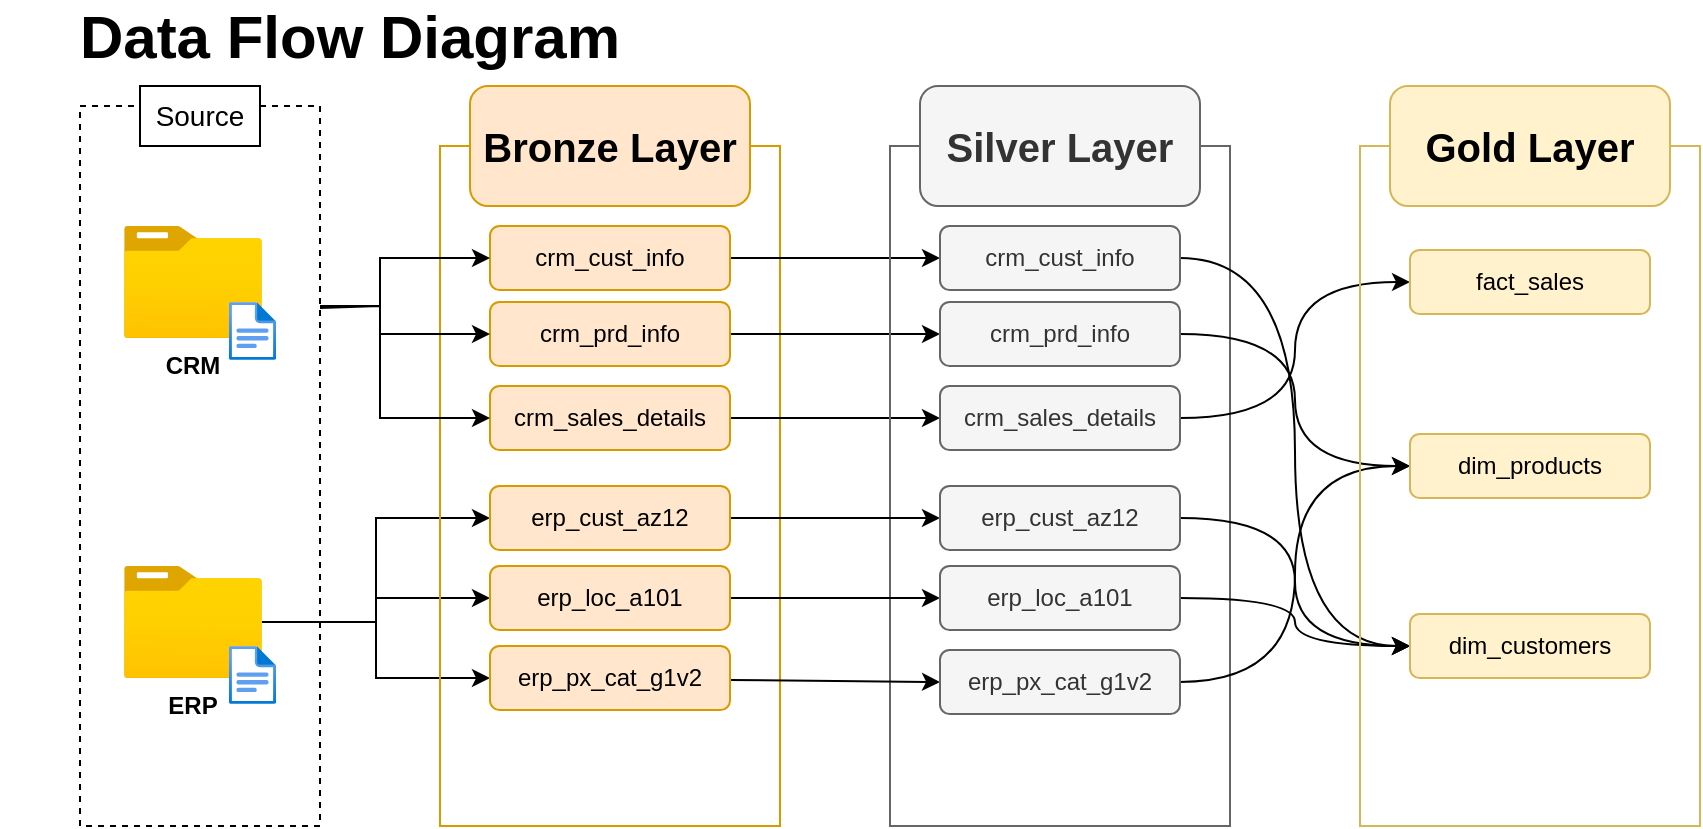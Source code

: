 <mxfile version="26.1.1">
  <diagram name="Page-1" id="_LiOAZHDDVOFVRROIFKj">
    <mxGraphModel dx="1714" dy="508" grid="1" gridSize="10" guides="1" tooltips="1" connect="1" arrows="1" fold="1" page="1" pageScale="1" pageWidth="850" pageHeight="1100" math="0" shadow="0">
      <root>
        <mxCell id="0" />
        <mxCell id="1" parent="0" />
        <mxCell id="Gb-ld5gpIillyneM-aC0-1" value="&lt;b&gt;&lt;font style=&quot;font-size: 30px;&quot;&gt;Data Flow Diagram&lt;/font&gt;&lt;/b&gt;" style="text;html=1;align=center;verticalAlign=middle;whiteSpace=wrap;rounded=0;" parent="1" vertex="1">
          <mxGeometry x="-190" y="10" width="350" height="30" as="geometry" />
        </mxCell>
        <mxCell id="Gb-ld5gpIillyneM-aC0-2" value="" style="rounded=0;whiteSpace=wrap;html=1;dashed=1;" parent="1" vertex="1">
          <mxGeometry x="-150" y="60" width="120" height="360" as="geometry" />
        </mxCell>
        <mxCell id="Gb-ld5gpIillyneM-aC0-3" value="&lt;font style=&quot;font-size: 14px;&quot;&gt;Source&lt;/font&gt;" style="rounded=0;whiteSpace=wrap;html=1;" parent="1" vertex="1">
          <mxGeometry x="-120" y="50" width="60" height="30" as="geometry" />
        </mxCell>
        <mxCell id="Gb-ld5gpIillyneM-aC0-4" value="&lt;b&gt;CRM&lt;/b&gt;" style="image;aspect=fixed;html=1;points=[];align=center;fontSize=12;image=img/lib/azure2/general/Folder_Blank.svg;" parent="1" vertex="1">
          <mxGeometry x="-128.02" y="120" width="69" height="56.0" as="geometry" />
        </mxCell>
        <mxCell id="Gb-ld5gpIillyneM-aC0-5" value="" style="image;aspect=fixed;html=1;points=[];align=center;fontSize=12;image=img/lib/azure2/general/File.svg;" parent="1" vertex="1">
          <mxGeometry x="-75.52" y="158" width="23.54" height="29" as="geometry" />
        </mxCell>
        <mxCell id="Gb-ld5gpIillyneM-aC0-25" style="edgeStyle=orthogonalEdgeStyle;rounded=0;orthogonalLoop=1;jettySize=auto;html=1;entryX=0;entryY=0.5;entryDx=0;entryDy=0;" parent="1" source="Gb-ld5gpIillyneM-aC0-6" target="Gb-ld5gpIillyneM-aC0-17" edge="1">
          <mxGeometry relative="1" as="geometry" />
        </mxCell>
        <mxCell id="Gb-ld5gpIillyneM-aC0-26" style="edgeStyle=orthogonalEdgeStyle;rounded=0;orthogonalLoop=1;jettySize=auto;html=1;entryX=0;entryY=0.5;entryDx=0;entryDy=0;" parent="1" source="Gb-ld5gpIillyneM-aC0-6" target="Gb-ld5gpIillyneM-aC0-18" edge="1">
          <mxGeometry relative="1" as="geometry" />
        </mxCell>
        <mxCell id="Gb-ld5gpIillyneM-aC0-27" style="edgeStyle=orthogonalEdgeStyle;rounded=0;orthogonalLoop=1;jettySize=auto;html=1;entryX=0;entryY=0.5;entryDx=0;entryDy=0;" parent="1" source="Gb-ld5gpIillyneM-aC0-6" target="Gb-ld5gpIillyneM-aC0-19" edge="1">
          <mxGeometry relative="1" as="geometry" />
        </mxCell>
        <mxCell id="Gb-ld5gpIillyneM-aC0-6" value="&lt;b&gt;ERP&lt;/b&gt;" style="image;aspect=fixed;html=1;points=[];align=center;fontSize=12;image=img/lib/azure2/general/Folder_Blank.svg;" parent="1" vertex="1">
          <mxGeometry x="-128.02" y="290" width="69" height="56.0" as="geometry" />
        </mxCell>
        <mxCell id="Gb-ld5gpIillyneM-aC0-7" value="" style="image;aspect=fixed;html=1;points=[];align=center;fontSize=12;image=img/lib/azure2/general/File.svg;" parent="1" vertex="1">
          <mxGeometry x="-75.52" y="330" width="23.54" height="29" as="geometry" />
        </mxCell>
        <mxCell id="Gb-ld5gpIillyneM-aC0-10" value="" style="rounded=0;whiteSpace=wrap;html=1;fillColor=none;strokeColor=#d79b00;" parent="1" vertex="1">
          <mxGeometry x="30" y="80" width="170" height="340" as="geometry" />
        </mxCell>
        <mxCell id="Gb-ld5gpIillyneM-aC0-11" value="&lt;font style=&quot;font-size: 20px;&quot;&gt;&lt;b&gt;Bronze Layer&lt;/b&gt;&lt;/font&gt;" style="rounded=1;whiteSpace=wrap;html=1;fillColor=#ffe6cc;strokeColor=#d79b00;" parent="1" vertex="1">
          <mxGeometry x="45" y="50" width="140" height="60" as="geometry" />
        </mxCell>
        <mxCell id="-ykFJfyqf7UO3BNjgveH-7" style="edgeStyle=orthogonalEdgeStyle;rounded=0;orthogonalLoop=1;jettySize=auto;html=1;entryX=0;entryY=0.5;entryDx=0;entryDy=0;" parent="1" source="Gb-ld5gpIillyneM-aC0-12" target="-ykFJfyqf7UO3BNjgveH-1" edge="1">
          <mxGeometry relative="1" as="geometry" />
        </mxCell>
        <mxCell id="Gb-ld5gpIillyneM-aC0-12" value="crm_cust_info" style="rounded=1;whiteSpace=wrap;html=1;fillColor=#ffe6cc;strokeColor=#d79b00;" parent="1" vertex="1">
          <mxGeometry x="55" y="120" width="120" height="32" as="geometry" />
        </mxCell>
        <mxCell id="-ykFJfyqf7UO3BNjgveH-8" style="edgeStyle=orthogonalEdgeStyle;rounded=0;orthogonalLoop=1;jettySize=auto;html=1;entryX=0;entryY=0.5;entryDx=0;entryDy=0;" parent="1" source="Gb-ld5gpIillyneM-aC0-13" target="-ykFJfyqf7UO3BNjgveH-2" edge="1">
          <mxGeometry relative="1" as="geometry" />
        </mxCell>
        <mxCell id="Gb-ld5gpIillyneM-aC0-13" value="crm_prd_info" style="rounded=1;whiteSpace=wrap;html=1;fillColor=#ffe6cc;strokeColor=#d79b00;" parent="1" vertex="1">
          <mxGeometry x="55" y="158" width="120" height="32" as="geometry" />
        </mxCell>
        <mxCell id="-ykFJfyqf7UO3BNjgveH-9" style="edgeStyle=orthogonalEdgeStyle;rounded=0;orthogonalLoop=1;jettySize=auto;html=1;" parent="1" source="Gb-ld5gpIillyneM-aC0-14" target="-ykFJfyqf7UO3BNjgveH-3" edge="1">
          <mxGeometry relative="1" as="geometry" />
        </mxCell>
        <mxCell id="Gb-ld5gpIillyneM-aC0-14" value="crm_sales_details" style="rounded=1;whiteSpace=wrap;html=1;fillColor=#ffe6cc;strokeColor=#d79b00;" parent="1" vertex="1">
          <mxGeometry x="55" y="200" width="120" height="32" as="geometry" />
        </mxCell>
        <mxCell id="Gb-ld5gpIillyneM-aC0-15" value="" style="rounded=0;whiteSpace=wrap;html=1;fillColor=none;strokeColor=#666666;fontColor=#333333;" parent="1" vertex="1">
          <mxGeometry x="255" y="80" width="170" height="340" as="geometry" />
        </mxCell>
        <mxCell id="Gb-ld5gpIillyneM-aC0-16" value="&lt;font style=&quot;font-size: 20px;&quot;&gt;&lt;b&gt;Silver Layer&lt;/b&gt;&lt;/font&gt;" style="rounded=1;whiteSpace=wrap;html=1;fillColor=#f5f5f5;strokeColor=#666666;fontColor=#333333;" parent="1" vertex="1">
          <mxGeometry x="270" y="50" width="140" height="60" as="geometry" />
        </mxCell>
        <mxCell id="-ykFJfyqf7UO3BNjgveH-10" style="edgeStyle=orthogonalEdgeStyle;rounded=0;orthogonalLoop=1;jettySize=auto;html=1;entryX=0;entryY=0.5;entryDx=0;entryDy=0;" parent="1" source="Gb-ld5gpIillyneM-aC0-17" target="-ykFJfyqf7UO3BNjgveH-4" edge="1">
          <mxGeometry relative="1" as="geometry" />
        </mxCell>
        <mxCell id="Gb-ld5gpIillyneM-aC0-17" value="erp_cust_az12" style="rounded=1;whiteSpace=wrap;html=1;fillColor=#ffe6cc;strokeColor=#d79b00;" parent="1" vertex="1">
          <mxGeometry x="55" y="250" width="120" height="32" as="geometry" />
        </mxCell>
        <mxCell id="-ykFJfyqf7UO3BNjgveH-11" style="edgeStyle=orthogonalEdgeStyle;rounded=0;orthogonalLoop=1;jettySize=auto;html=1;entryX=0;entryY=0.5;entryDx=0;entryDy=0;" parent="1" source="Gb-ld5gpIillyneM-aC0-18" target="-ykFJfyqf7UO3BNjgveH-5" edge="1">
          <mxGeometry relative="1" as="geometry" />
        </mxCell>
        <mxCell id="Gb-ld5gpIillyneM-aC0-18" value="erp_loc_a101" style="rounded=1;whiteSpace=wrap;html=1;fillColor=#ffe6cc;strokeColor=#d79b00;" parent="1" vertex="1">
          <mxGeometry x="55" y="290" width="120" height="32" as="geometry" />
        </mxCell>
        <mxCell id="-ykFJfyqf7UO3BNjgveH-12" style="edgeStyle=orthogonalEdgeStyle;rounded=0;orthogonalLoop=1;jettySize=auto;html=1;" parent="1" target="-ykFJfyqf7UO3BNjgveH-6" edge="1">
          <mxGeometry relative="1" as="geometry">
            <mxPoint x="175" y="347" as="sourcePoint" />
          </mxGeometry>
        </mxCell>
        <mxCell id="Gb-ld5gpIillyneM-aC0-19" value="erp_px_cat_g1v2" style="rounded=1;whiteSpace=wrap;html=1;fillColor=#ffe6cc;strokeColor=#d79b00;" parent="1" vertex="1">
          <mxGeometry x="55" y="330" width="120" height="32" as="geometry" />
        </mxCell>
        <mxCell id="Gb-ld5gpIillyneM-aC0-20" value="" style="endArrow=classic;html=1;rounded=0;entryX=0;entryY=0.5;entryDx=0;entryDy=0;" parent="1" target="Gb-ld5gpIillyneM-aC0-12" edge="1">
          <mxGeometry width="50" height="50" relative="1" as="geometry">
            <mxPoint x="-30" y="160" as="sourcePoint" />
            <mxPoint x="20" y="108" as="targetPoint" />
            <Array as="points">
              <mxPoint y="160" />
              <mxPoint y="136" />
            </Array>
          </mxGeometry>
        </mxCell>
        <mxCell id="Gb-ld5gpIillyneM-aC0-23" value="" style="endArrow=classic;html=1;rounded=0;entryX=0;entryY=0.5;entryDx=0;entryDy=0;" parent="1" target="Gb-ld5gpIillyneM-aC0-13" edge="1">
          <mxGeometry width="50" height="50" relative="1" as="geometry">
            <mxPoint x="-30" y="161" as="sourcePoint" />
            <mxPoint x="20" y="111" as="targetPoint" />
            <Array as="points">
              <mxPoint y="160" />
              <mxPoint y="174" />
            </Array>
          </mxGeometry>
        </mxCell>
        <mxCell id="Gb-ld5gpIillyneM-aC0-24" value="" style="endArrow=classic;html=1;rounded=0;entryX=0;entryY=0.5;entryDx=0;entryDy=0;" parent="1" target="Gb-ld5gpIillyneM-aC0-14" edge="1">
          <mxGeometry width="50" height="50" relative="1" as="geometry">
            <mxPoint x="-30" y="160" as="sourcePoint" />
            <mxPoint x="20" y="110" as="targetPoint" />
            <Array as="points">
              <mxPoint y="160" />
              <mxPoint y="216" />
            </Array>
          </mxGeometry>
        </mxCell>
        <mxCell id="TlpFaHBERK7Vu5h4uXvT-6" style="edgeStyle=orthogonalEdgeStyle;rounded=0;orthogonalLoop=1;jettySize=auto;html=1;entryX=0;entryY=0.5;entryDx=0;entryDy=0;jumpStyle=none;curved=1;strokeColor=default;arcSize=20;flowAnimation=0;" edge="1" parent="1" source="-ykFJfyqf7UO3BNjgveH-1" target="TlpFaHBERK7Vu5h4uXvT-3">
          <mxGeometry relative="1" as="geometry" />
        </mxCell>
        <mxCell id="-ykFJfyqf7UO3BNjgveH-1" value="crm_cust_info" style="rounded=1;whiteSpace=wrap;html=1;fillColor=#f5f5f5;strokeColor=#666666;fontColor=#333333;" parent="1" vertex="1">
          <mxGeometry x="280" y="120" width="120" height="32" as="geometry" />
        </mxCell>
        <mxCell id="TlpFaHBERK7Vu5h4uXvT-7" style="edgeStyle=orthogonalEdgeStyle;rounded=0;orthogonalLoop=1;jettySize=auto;html=1;entryX=0;entryY=0.5;entryDx=0;entryDy=0;jumpStyle=none;curved=1;strokeColor=default;arcSize=20;flowAnimation=0;" edge="1" parent="1" source="-ykFJfyqf7UO3BNjgveH-2" target="TlpFaHBERK7Vu5h4uXvT-2">
          <mxGeometry relative="1" as="geometry" />
        </mxCell>
        <mxCell id="-ykFJfyqf7UO3BNjgveH-2" value="crm_prd_info" style="rounded=1;whiteSpace=wrap;html=1;fillColor=#f5f5f5;strokeColor=#666666;fontColor=#333333;" parent="1" vertex="1">
          <mxGeometry x="280" y="158" width="120" height="32" as="geometry" />
        </mxCell>
        <mxCell id="TlpFaHBERK7Vu5h4uXvT-8" style="edgeStyle=orthogonalEdgeStyle;rounded=0;orthogonalLoop=1;jettySize=auto;html=1;entryX=0;entryY=0.5;entryDx=0;entryDy=0;jumpStyle=none;curved=1;strokeColor=default;arcSize=20;flowAnimation=0;" edge="1" parent="1" source="-ykFJfyqf7UO3BNjgveH-3" target="TlpFaHBERK7Vu5h4uXvT-4">
          <mxGeometry relative="1" as="geometry" />
        </mxCell>
        <mxCell id="-ykFJfyqf7UO3BNjgveH-3" value="crm_sales_details" style="rounded=1;whiteSpace=wrap;html=1;fillColor=#f5f5f5;strokeColor=#666666;fontColor=#333333;" parent="1" vertex="1">
          <mxGeometry x="280" y="200" width="120" height="32" as="geometry" />
        </mxCell>
        <mxCell id="TlpFaHBERK7Vu5h4uXvT-9" style="edgeStyle=orthogonalEdgeStyle;rounded=0;orthogonalLoop=1;jettySize=auto;html=1;entryX=0;entryY=0.5;entryDx=0;entryDy=0;jumpStyle=none;curved=1;strokeColor=default;arcSize=20;flowAnimation=0;" edge="1" parent="1" source="-ykFJfyqf7UO3BNjgveH-4" target="TlpFaHBERK7Vu5h4uXvT-3">
          <mxGeometry relative="1" as="geometry" />
        </mxCell>
        <mxCell id="-ykFJfyqf7UO3BNjgveH-4" value="erp_cust_az12" style="rounded=1;whiteSpace=wrap;html=1;fillColor=#f5f5f5;strokeColor=#666666;fontColor=#333333;" parent="1" vertex="1">
          <mxGeometry x="280" y="250" width="120" height="32" as="geometry" />
        </mxCell>
        <mxCell id="TlpFaHBERK7Vu5h4uXvT-10" style="edgeStyle=orthogonalEdgeStyle;rounded=0;orthogonalLoop=1;jettySize=auto;html=1;entryX=0;entryY=0.5;entryDx=0;entryDy=0;jumpStyle=none;curved=1;strokeColor=default;arcSize=20;flowAnimation=0;" edge="1" parent="1" source="-ykFJfyqf7UO3BNjgveH-5" target="TlpFaHBERK7Vu5h4uXvT-3">
          <mxGeometry relative="1" as="geometry" />
        </mxCell>
        <mxCell id="-ykFJfyqf7UO3BNjgveH-5" value="erp_loc_a101" style="rounded=1;whiteSpace=wrap;html=1;fillColor=#f5f5f5;strokeColor=#666666;fontColor=#333333;" parent="1" vertex="1">
          <mxGeometry x="280" y="290" width="120" height="32" as="geometry" />
        </mxCell>
        <mxCell id="TlpFaHBERK7Vu5h4uXvT-11" style="edgeStyle=orthogonalEdgeStyle;rounded=0;orthogonalLoop=1;jettySize=auto;html=1;entryX=0;entryY=0.5;entryDx=0;entryDy=0;jumpStyle=none;curved=1;strokeColor=default;arcSize=20;flowAnimation=0;" edge="1" parent="1" source="-ykFJfyqf7UO3BNjgveH-6" target="TlpFaHBERK7Vu5h4uXvT-2">
          <mxGeometry relative="1" as="geometry" />
        </mxCell>
        <mxCell id="-ykFJfyqf7UO3BNjgveH-6" value="erp_px_cat_g1v2" style="rounded=1;whiteSpace=wrap;html=1;fillColor=#f5f5f5;strokeColor=#666666;fontColor=#333333;" parent="1" vertex="1">
          <mxGeometry x="280" y="332" width="120" height="32" as="geometry" />
        </mxCell>
        <mxCell id="TlpFaHBERK7Vu5h4uXvT-1" value="" style="rounded=0;whiteSpace=wrap;html=1;fillColor=none;strokeColor=#d6b656;" vertex="1" parent="1">
          <mxGeometry x="490" y="80" width="170" height="340" as="geometry" />
        </mxCell>
        <mxCell id="TlpFaHBERK7Vu5h4uXvT-2" value="dim_products" style="rounded=1;whiteSpace=wrap;html=1;fillColor=#fff2cc;strokeColor=#d6b656;" vertex="1" parent="1">
          <mxGeometry x="515" y="224" width="120" height="32" as="geometry" />
        </mxCell>
        <mxCell id="TlpFaHBERK7Vu5h4uXvT-3" value="dim_customers" style="rounded=1;whiteSpace=wrap;html=1;fillColor=#fff2cc;strokeColor=#d6b656;" vertex="1" parent="1">
          <mxGeometry x="515" y="314" width="120" height="32" as="geometry" />
        </mxCell>
        <mxCell id="TlpFaHBERK7Vu5h4uXvT-4" value="fact_sales" style="rounded=1;whiteSpace=wrap;html=1;fillColor=#fff2cc;strokeColor=#d6b656;" vertex="1" parent="1">
          <mxGeometry x="515" y="132" width="120" height="32" as="geometry" />
        </mxCell>
        <mxCell id="TlpFaHBERK7Vu5h4uXvT-5" value="&lt;font style=&quot;font-size: 20px;&quot;&gt;&lt;b&gt;Gold Layer&lt;/b&gt;&lt;/font&gt;" style="rounded=1;whiteSpace=wrap;html=1;fillColor=#fff2cc;strokeColor=#d6b656;" vertex="1" parent="1">
          <mxGeometry x="505" y="50" width="140" height="60" as="geometry" />
        </mxCell>
      </root>
    </mxGraphModel>
  </diagram>
</mxfile>
